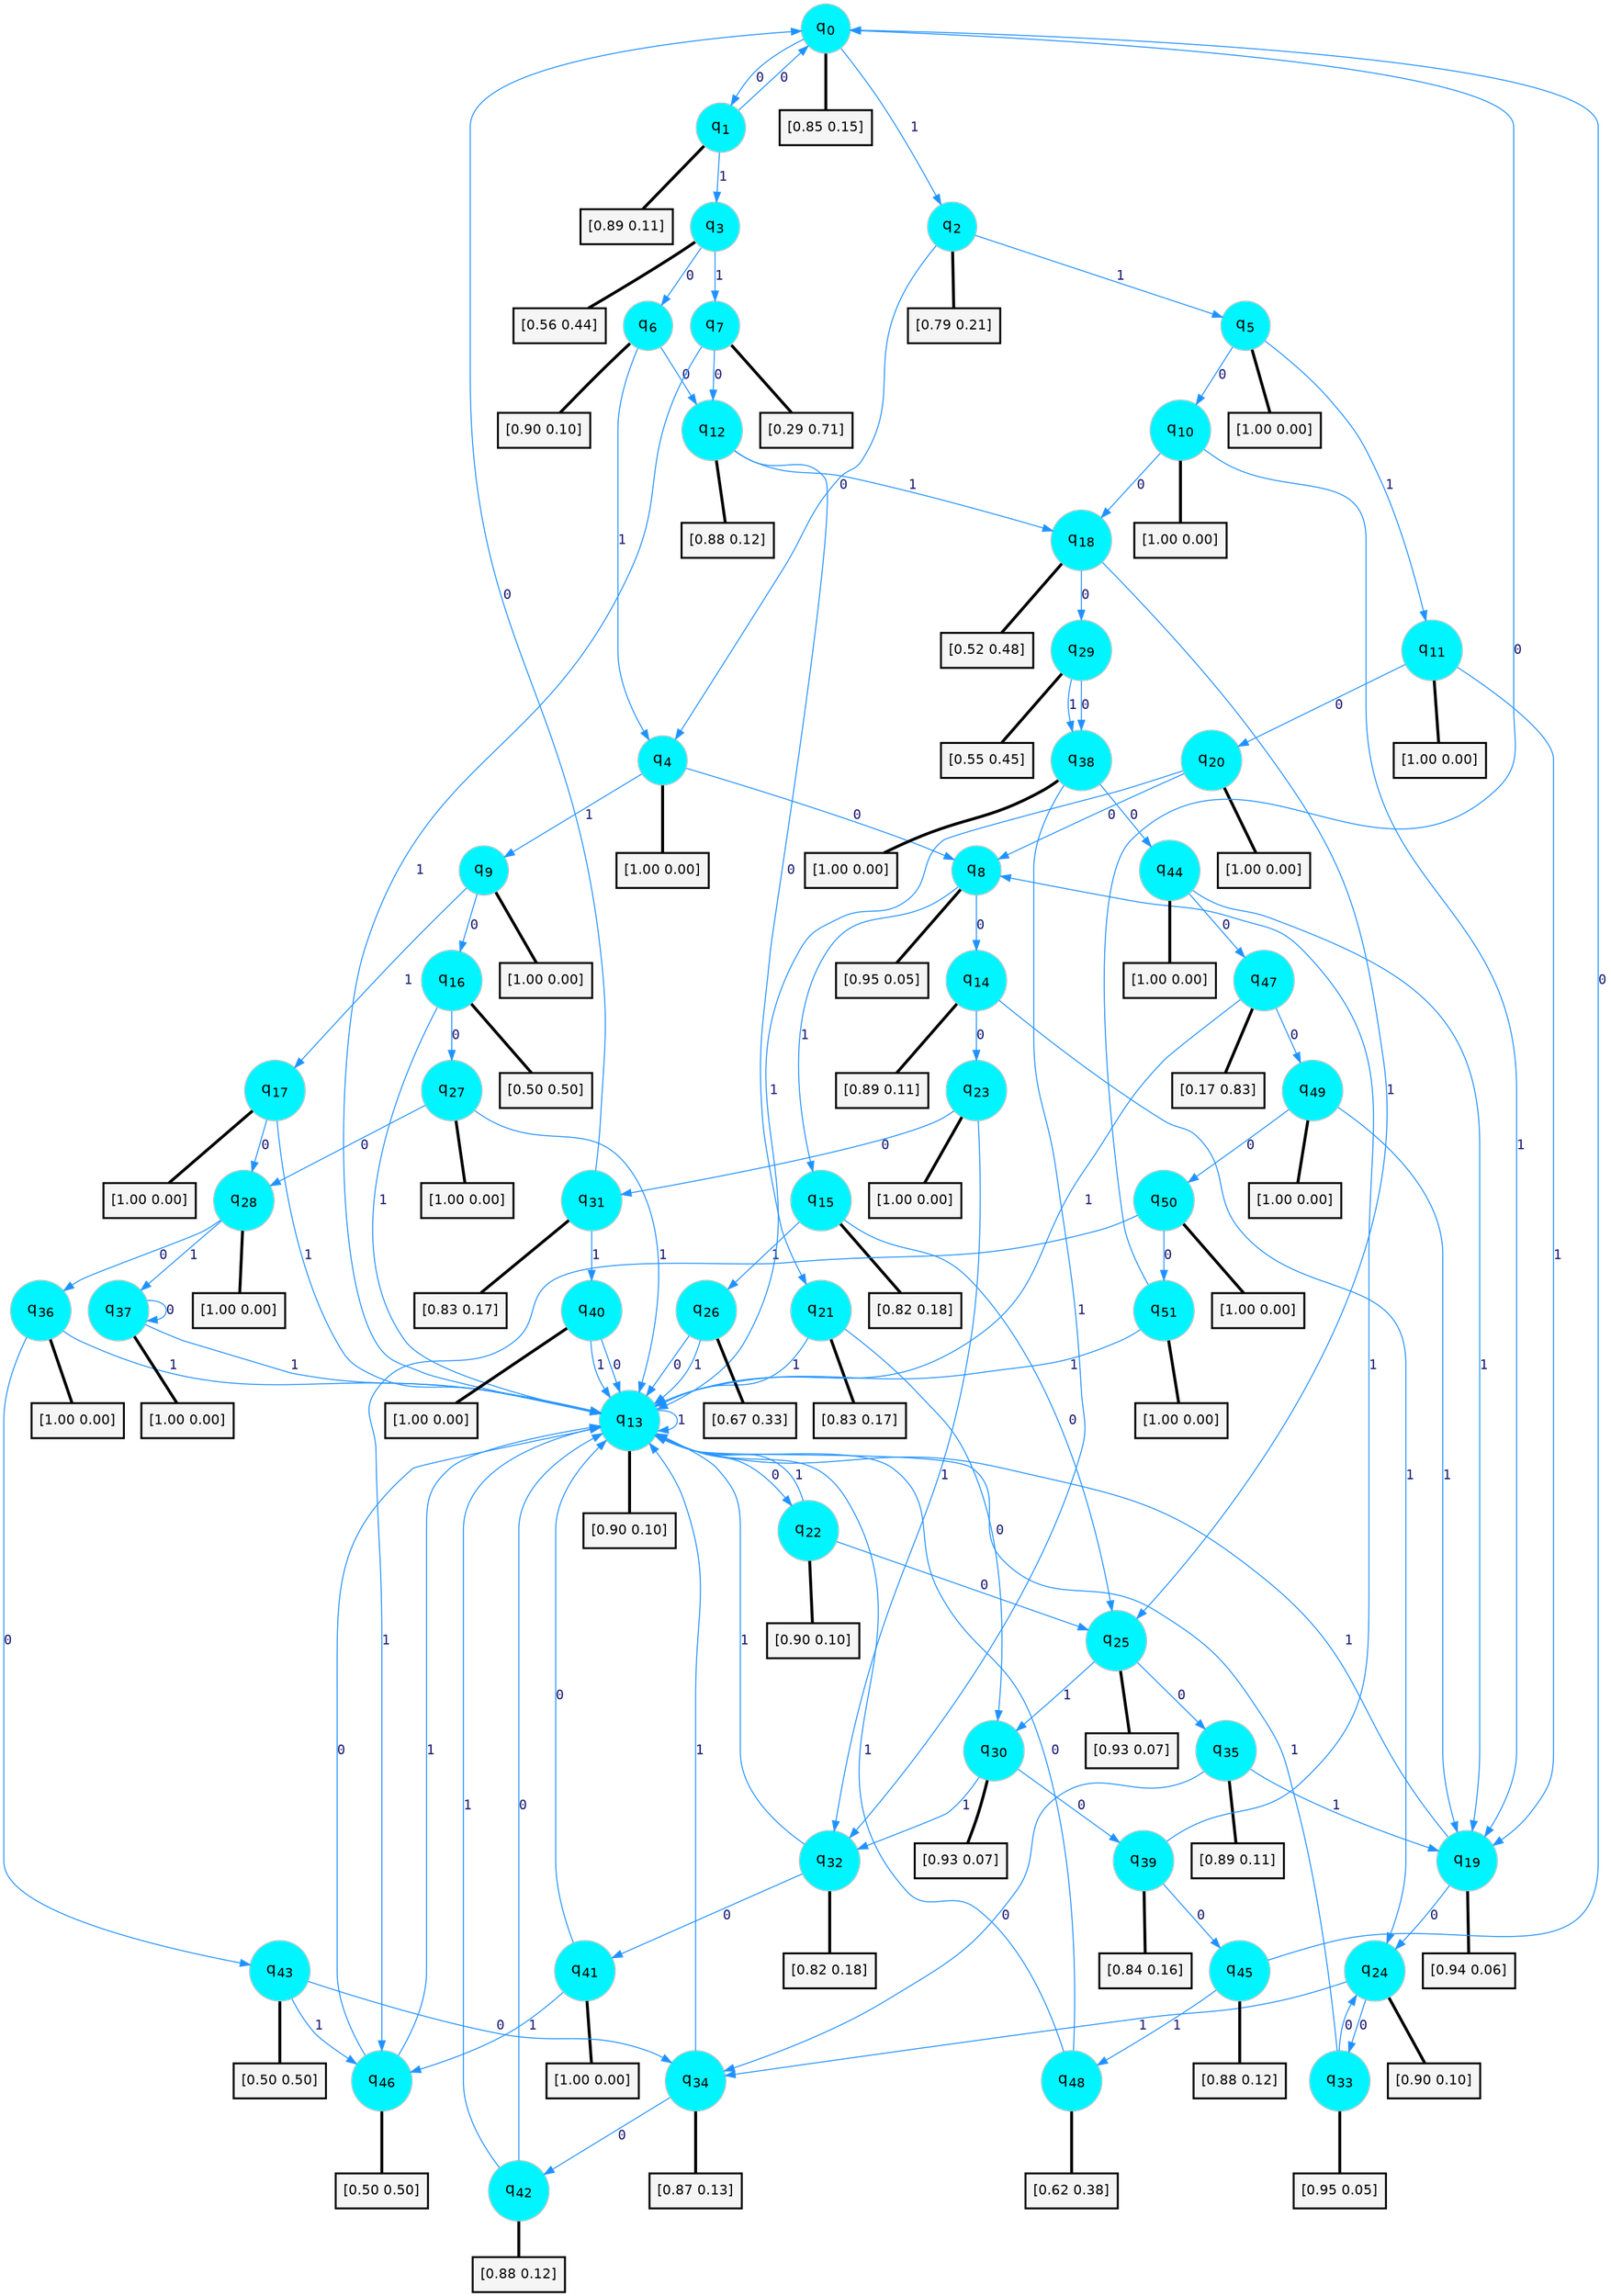 digraph G {
graph [
bgcolor=transparent, dpi=300, rankdir=TD, size="40,25"];
node [
color=gray, fillcolor=turquoise1, fontcolor=black, fontname=Helvetica, fontsize=16, fontweight=bold, shape=circle, style=filled];
edge [
arrowsize=1, color=dodgerblue1, fontcolor=midnightblue, fontname=courier, fontweight=bold, penwidth=1, style=solid, weight=20];
0[label=<q<SUB>0</SUB>>];
1[label=<q<SUB>1</SUB>>];
2[label=<q<SUB>2</SUB>>];
3[label=<q<SUB>3</SUB>>];
4[label=<q<SUB>4</SUB>>];
5[label=<q<SUB>5</SUB>>];
6[label=<q<SUB>6</SUB>>];
7[label=<q<SUB>7</SUB>>];
8[label=<q<SUB>8</SUB>>];
9[label=<q<SUB>9</SUB>>];
10[label=<q<SUB>10</SUB>>];
11[label=<q<SUB>11</SUB>>];
12[label=<q<SUB>12</SUB>>];
13[label=<q<SUB>13</SUB>>];
14[label=<q<SUB>14</SUB>>];
15[label=<q<SUB>15</SUB>>];
16[label=<q<SUB>16</SUB>>];
17[label=<q<SUB>17</SUB>>];
18[label=<q<SUB>18</SUB>>];
19[label=<q<SUB>19</SUB>>];
20[label=<q<SUB>20</SUB>>];
21[label=<q<SUB>21</SUB>>];
22[label=<q<SUB>22</SUB>>];
23[label=<q<SUB>23</SUB>>];
24[label=<q<SUB>24</SUB>>];
25[label=<q<SUB>25</SUB>>];
26[label=<q<SUB>26</SUB>>];
27[label=<q<SUB>27</SUB>>];
28[label=<q<SUB>28</SUB>>];
29[label=<q<SUB>29</SUB>>];
30[label=<q<SUB>30</SUB>>];
31[label=<q<SUB>31</SUB>>];
32[label=<q<SUB>32</SUB>>];
33[label=<q<SUB>33</SUB>>];
34[label=<q<SUB>34</SUB>>];
35[label=<q<SUB>35</SUB>>];
36[label=<q<SUB>36</SUB>>];
37[label=<q<SUB>37</SUB>>];
38[label=<q<SUB>38</SUB>>];
39[label=<q<SUB>39</SUB>>];
40[label=<q<SUB>40</SUB>>];
41[label=<q<SUB>41</SUB>>];
42[label=<q<SUB>42</SUB>>];
43[label=<q<SUB>43</SUB>>];
44[label=<q<SUB>44</SUB>>];
45[label=<q<SUB>45</SUB>>];
46[label=<q<SUB>46</SUB>>];
47[label=<q<SUB>47</SUB>>];
48[label=<q<SUB>48</SUB>>];
49[label=<q<SUB>49</SUB>>];
50[label=<q<SUB>50</SUB>>];
51[label=<q<SUB>51</SUB>>];
52[label="[0.85 0.15]", shape=box,fontcolor=black, fontname=Helvetica, fontsize=14, penwidth=2, fillcolor=whitesmoke,color=black];
53[label="[0.89 0.11]", shape=box,fontcolor=black, fontname=Helvetica, fontsize=14, penwidth=2, fillcolor=whitesmoke,color=black];
54[label="[0.79 0.21]", shape=box,fontcolor=black, fontname=Helvetica, fontsize=14, penwidth=2, fillcolor=whitesmoke,color=black];
55[label="[0.56 0.44]", shape=box,fontcolor=black, fontname=Helvetica, fontsize=14, penwidth=2, fillcolor=whitesmoke,color=black];
56[label="[1.00 0.00]", shape=box,fontcolor=black, fontname=Helvetica, fontsize=14, penwidth=2, fillcolor=whitesmoke,color=black];
57[label="[1.00 0.00]", shape=box,fontcolor=black, fontname=Helvetica, fontsize=14, penwidth=2, fillcolor=whitesmoke,color=black];
58[label="[0.90 0.10]", shape=box,fontcolor=black, fontname=Helvetica, fontsize=14, penwidth=2, fillcolor=whitesmoke,color=black];
59[label="[0.29 0.71]", shape=box,fontcolor=black, fontname=Helvetica, fontsize=14, penwidth=2, fillcolor=whitesmoke,color=black];
60[label="[0.95 0.05]", shape=box,fontcolor=black, fontname=Helvetica, fontsize=14, penwidth=2, fillcolor=whitesmoke,color=black];
61[label="[1.00 0.00]", shape=box,fontcolor=black, fontname=Helvetica, fontsize=14, penwidth=2, fillcolor=whitesmoke,color=black];
62[label="[1.00 0.00]", shape=box,fontcolor=black, fontname=Helvetica, fontsize=14, penwidth=2, fillcolor=whitesmoke,color=black];
63[label="[1.00 0.00]", shape=box,fontcolor=black, fontname=Helvetica, fontsize=14, penwidth=2, fillcolor=whitesmoke,color=black];
64[label="[0.88 0.12]", shape=box,fontcolor=black, fontname=Helvetica, fontsize=14, penwidth=2, fillcolor=whitesmoke,color=black];
65[label="[0.90 0.10]", shape=box,fontcolor=black, fontname=Helvetica, fontsize=14, penwidth=2, fillcolor=whitesmoke,color=black];
66[label="[0.89 0.11]", shape=box,fontcolor=black, fontname=Helvetica, fontsize=14, penwidth=2, fillcolor=whitesmoke,color=black];
67[label="[0.82 0.18]", shape=box,fontcolor=black, fontname=Helvetica, fontsize=14, penwidth=2, fillcolor=whitesmoke,color=black];
68[label="[0.50 0.50]", shape=box,fontcolor=black, fontname=Helvetica, fontsize=14, penwidth=2, fillcolor=whitesmoke,color=black];
69[label="[1.00 0.00]", shape=box,fontcolor=black, fontname=Helvetica, fontsize=14, penwidth=2, fillcolor=whitesmoke,color=black];
70[label="[0.52 0.48]", shape=box,fontcolor=black, fontname=Helvetica, fontsize=14, penwidth=2, fillcolor=whitesmoke,color=black];
71[label="[0.94 0.06]", shape=box,fontcolor=black, fontname=Helvetica, fontsize=14, penwidth=2, fillcolor=whitesmoke,color=black];
72[label="[1.00 0.00]", shape=box,fontcolor=black, fontname=Helvetica, fontsize=14, penwidth=2, fillcolor=whitesmoke,color=black];
73[label="[0.83 0.17]", shape=box,fontcolor=black, fontname=Helvetica, fontsize=14, penwidth=2, fillcolor=whitesmoke,color=black];
74[label="[0.90 0.10]", shape=box,fontcolor=black, fontname=Helvetica, fontsize=14, penwidth=2, fillcolor=whitesmoke,color=black];
75[label="[1.00 0.00]", shape=box,fontcolor=black, fontname=Helvetica, fontsize=14, penwidth=2, fillcolor=whitesmoke,color=black];
76[label="[0.90 0.10]", shape=box,fontcolor=black, fontname=Helvetica, fontsize=14, penwidth=2, fillcolor=whitesmoke,color=black];
77[label="[0.93 0.07]", shape=box,fontcolor=black, fontname=Helvetica, fontsize=14, penwidth=2, fillcolor=whitesmoke,color=black];
78[label="[0.67 0.33]", shape=box,fontcolor=black, fontname=Helvetica, fontsize=14, penwidth=2, fillcolor=whitesmoke,color=black];
79[label="[1.00 0.00]", shape=box,fontcolor=black, fontname=Helvetica, fontsize=14, penwidth=2, fillcolor=whitesmoke,color=black];
80[label="[1.00 0.00]", shape=box,fontcolor=black, fontname=Helvetica, fontsize=14, penwidth=2, fillcolor=whitesmoke,color=black];
81[label="[0.55 0.45]", shape=box,fontcolor=black, fontname=Helvetica, fontsize=14, penwidth=2, fillcolor=whitesmoke,color=black];
82[label="[0.93 0.07]", shape=box,fontcolor=black, fontname=Helvetica, fontsize=14, penwidth=2, fillcolor=whitesmoke,color=black];
83[label="[0.83 0.17]", shape=box,fontcolor=black, fontname=Helvetica, fontsize=14, penwidth=2, fillcolor=whitesmoke,color=black];
84[label="[0.82 0.18]", shape=box,fontcolor=black, fontname=Helvetica, fontsize=14, penwidth=2, fillcolor=whitesmoke,color=black];
85[label="[0.95 0.05]", shape=box,fontcolor=black, fontname=Helvetica, fontsize=14, penwidth=2, fillcolor=whitesmoke,color=black];
86[label="[0.87 0.13]", shape=box,fontcolor=black, fontname=Helvetica, fontsize=14, penwidth=2, fillcolor=whitesmoke,color=black];
87[label="[0.89 0.11]", shape=box,fontcolor=black, fontname=Helvetica, fontsize=14, penwidth=2, fillcolor=whitesmoke,color=black];
88[label="[1.00 0.00]", shape=box,fontcolor=black, fontname=Helvetica, fontsize=14, penwidth=2, fillcolor=whitesmoke,color=black];
89[label="[1.00 0.00]", shape=box,fontcolor=black, fontname=Helvetica, fontsize=14, penwidth=2, fillcolor=whitesmoke,color=black];
90[label="[1.00 0.00]", shape=box,fontcolor=black, fontname=Helvetica, fontsize=14, penwidth=2, fillcolor=whitesmoke,color=black];
91[label="[0.84 0.16]", shape=box,fontcolor=black, fontname=Helvetica, fontsize=14, penwidth=2, fillcolor=whitesmoke,color=black];
92[label="[1.00 0.00]", shape=box,fontcolor=black, fontname=Helvetica, fontsize=14, penwidth=2, fillcolor=whitesmoke,color=black];
93[label="[1.00 0.00]", shape=box,fontcolor=black, fontname=Helvetica, fontsize=14, penwidth=2, fillcolor=whitesmoke,color=black];
94[label="[0.88 0.12]", shape=box,fontcolor=black, fontname=Helvetica, fontsize=14, penwidth=2, fillcolor=whitesmoke,color=black];
95[label="[0.50 0.50]", shape=box,fontcolor=black, fontname=Helvetica, fontsize=14, penwidth=2, fillcolor=whitesmoke,color=black];
96[label="[1.00 0.00]", shape=box,fontcolor=black, fontname=Helvetica, fontsize=14, penwidth=2, fillcolor=whitesmoke,color=black];
97[label="[0.88 0.12]", shape=box,fontcolor=black, fontname=Helvetica, fontsize=14, penwidth=2, fillcolor=whitesmoke,color=black];
98[label="[0.50 0.50]", shape=box,fontcolor=black, fontname=Helvetica, fontsize=14, penwidth=2, fillcolor=whitesmoke,color=black];
99[label="[0.17 0.83]", shape=box,fontcolor=black, fontname=Helvetica, fontsize=14, penwidth=2, fillcolor=whitesmoke,color=black];
100[label="[0.62 0.38]", shape=box,fontcolor=black, fontname=Helvetica, fontsize=14, penwidth=2, fillcolor=whitesmoke,color=black];
101[label="[1.00 0.00]", shape=box,fontcolor=black, fontname=Helvetica, fontsize=14, penwidth=2, fillcolor=whitesmoke,color=black];
102[label="[1.00 0.00]", shape=box,fontcolor=black, fontname=Helvetica, fontsize=14, penwidth=2, fillcolor=whitesmoke,color=black];
103[label="[1.00 0.00]", shape=box,fontcolor=black, fontname=Helvetica, fontsize=14, penwidth=2, fillcolor=whitesmoke,color=black];
0->1 [label=0];
0->2 [label=1];
0->52 [arrowhead=none, penwidth=3,color=black];
1->0 [label=0];
1->3 [label=1];
1->53 [arrowhead=none, penwidth=3,color=black];
2->4 [label=0];
2->5 [label=1];
2->54 [arrowhead=none, penwidth=3,color=black];
3->6 [label=0];
3->7 [label=1];
3->55 [arrowhead=none, penwidth=3,color=black];
4->8 [label=0];
4->9 [label=1];
4->56 [arrowhead=none, penwidth=3,color=black];
5->10 [label=0];
5->11 [label=1];
5->57 [arrowhead=none, penwidth=3,color=black];
6->12 [label=0];
6->4 [label=1];
6->58 [arrowhead=none, penwidth=3,color=black];
7->12 [label=0];
7->13 [label=1];
7->59 [arrowhead=none, penwidth=3,color=black];
8->14 [label=0];
8->15 [label=1];
8->60 [arrowhead=none, penwidth=3,color=black];
9->16 [label=0];
9->17 [label=1];
9->61 [arrowhead=none, penwidth=3,color=black];
10->18 [label=0];
10->19 [label=1];
10->62 [arrowhead=none, penwidth=3,color=black];
11->20 [label=0];
11->19 [label=1];
11->63 [arrowhead=none, penwidth=3,color=black];
12->21 [label=0];
12->18 [label=1];
12->64 [arrowhead=none, penwidth=3,color=black];
13->22 [label=0];
13->13 [label=1];
13->65 [arrowhead=none, penwidth=3,color=black];
14->23 [label=0];
14->24 [label=1];
14->66 [arrowhead=none, penwidth=3,color=black];
15->25 [label=0];
15->26 [label=1];
15->67 [arrowhead=none, penwidth=3,color=black];
16->27 [label=0];
16->13 [label=1];
16->68 [arrowhead=none, penwidth=3,color=black];
17->28 [label=0];
17->13 [label=1];
17->69 [arrowhead=none, penwidth=3,color=black];
18->29 [label=0];
18->25 [label=1];
18->70 [arrowhead=none, penwidth=3,color=black];
19->24 [label=0];
19->13 [label=1];
19->71 [arrowhead=none, penwidth=3,color=black];
20->8 [label=0];
20->13 [label=1];
20->72 [arrowhead=none, penwidth=3,color=black];
21->30 [label=0];
21->13 [label=1];
21->73 [arrowhead=none, penwidth=3,color=black];
22->25 [label=0];
22->13 [label=1];
22->74 [arrowhead=none, penwidth=3,color=black];
23->31 [label=0];
23->32 [label=1];
23->75 [arrowhead=none, penwidth=3,color=black];
24->33 [label=0];
24->34 [label=1];
24->76 [arrowhead=none, penwidth=3,color=black];
25->35 [label=0];
25->30 [label=1];
25->77 [arrowhead=none, penwidth=3,color=black];
26->13 [label=0];
26->13 [label=1];
26->78 [arrowhead=none, penwidth=3,color=black];
27->28 [label=0];
27->13 [label=1];
27->79 [arrowhead=none, penwidth=3,color=black];
28->36 [label=0];
28->37 [label=1];
28->80 [arrowhead=none, penwidth=3,color=black];
29->38 [label=0];
29->38 [label=1];
29->81 [arrowhead=none, penwidth=3,color=black];
30->39 [label=0];
30->32 [label=1];
30->82 [arrowhead=none, penwidth=3,color=black];
31->0 [label=0];
31->40 [label=1];
31->83 [arrowhead=none, penwidth=3,color=black];
32->41 [label=0];
32->13 [label=1];
32->84 [arrowhead=none, penwidth=3,color=black];
33->24 [label=0];
33->13 [label=1];
33->85 [arrowhead=none, penwidth=3,color=black];
34->42 [label=0];
34->13 [label=1];
34->86 [arrowhead=none, penwidth=3,color=black];
35->34 [label=0];
35->19 [label=1];
35->87 [arrowhead=none, penwidth=3,color=black];
36->43 [label=0];
36->13 [label=1];
36->88 [arrowhead=none, penwidth=3,color=black];
37->37 [label=0];
37->13 [label=1];
37->89 [arrowhead=none, penwidth=3,color=black];
38->44 [label=0];
38->32 [label=1];
38->90 [arrowhead=none, penwidth=3,color=black];
39->45 [label=0];
39->8 [label=1];
39->91 [arrowhead=none, penwidth=3,color=black];
40->13 [label=0];
40->13 [label=1];
40->92 [arrowhead=none, penwidth=3,color=black];
41->13 [label=0];
41->46 [label=1];
41->93 [arrowhead=none, penwidth=3,color=black];
42->13 [label=0];
42->13 [label=1];
42->94 [arrowhead=none, penwidth=3,color=black];
43->34 [label=0];
43->46 [label=1];
43->95 [arrowhead=none, penwidth=3,color=black];
44->47 [label=0];
44->19 [label=1];
44->96 [arrowhead=none, penwidth=3,color=black];
45->0 [label=0];
45->48 [label=1];
45->97 [arrowhead=none, penwidth=3,color=black];
46->13 [label=0];
46->13 [label=1];
46->98 [arrowhead=none, penwidth=3,color=black];
47->49 [label=0];
47->13 [label=1];
47->99 [arrowhead=none, penwidth=3,color=black];
48->13 [label=0];
48->13 [label=1];
48->100 [arrowhead=none, penwidth=3,color=black];
49->50 [label=0];
49->19 [label=1];
49->101 [arrowhead=none, penwidth=3,color=black];
50->51 [label=0];
50->46 [label=1];
50->102 [arrowhead=none, penwidth=3,color=black];
51->0 [label=0];
51->13 [label=1];
51->103 [arrowhead=none, penwidth=3,color=black];
}
